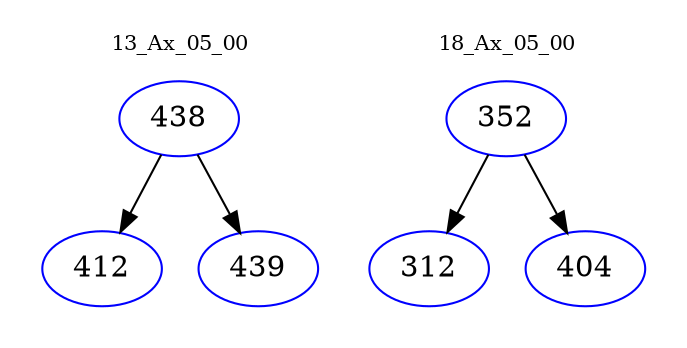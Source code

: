 digraph{
subgraph cluster_0 {
color = white
label = "13_Ax_05_00";
fontsize=10;
T0_438 [label="438", color="blue"]
T0_438 -> T0_412 [color="black"]
T0_412 [label="412", color="blue"]
T0_438 -> T0_439 [color="black"]
T0_439 [label="439", color="blue"]
}
subgraph cluster_1 {
color = white
label = "18_Ax_05_00";
fontsize=10;
T1_352 [label="352", color="blue"]
T1_352 -> T1_312 [color="black"]
T1_312 [label="312", color="blue"]
T1_352 -> T1_404 [color="black"]
T1_404 [label="404", color="blue"]
}
}
